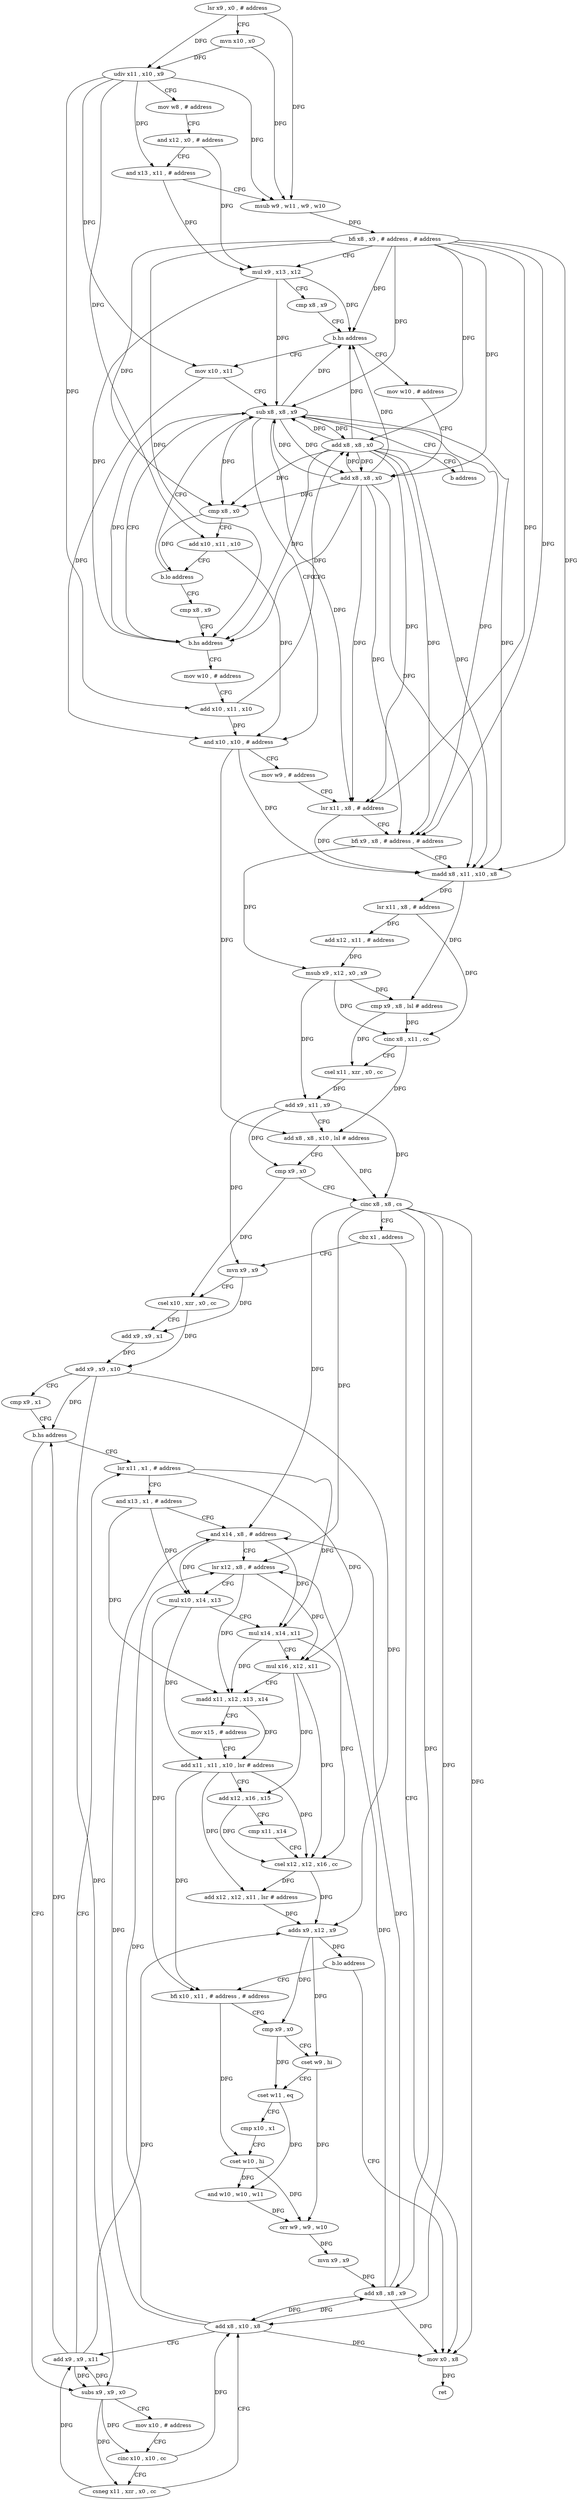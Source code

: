digraph "func" {
"4219580" [label = "lsr x9 , x0 , # address" ]
"4219584" [label = "mvn x10 , x0" ]
"4219588" [label = "udiv x11 , x10 , x9" ]
"4219592" [label = "mov w8 , # address" ]
"4219596" [label = "and x12 , x0 , # address" ]
"4219600" [label = "and x13 , x11 , # address" ]
"4219604" [label = "msub w9 , w11 , w9 , w10" ]
"4219608" [label = "bfi x8 , x9 , # address , # address" ]
"4219612" [label = "mul x9 , x13 , x12" ]
"4219616" [label = "cmp x8 , x9" ]
"4219620" [label = "b.hs address" ]
"4219668" [label = "mov x10 , x11" ]
"4219624" [label = "mov w10 , # address" ]
"4219672" [label = "sub x8 , x8 , x9" ]
"4219628" [label = "add x8 , x8 , x0" ]
"4219632" [label = "cmp x8 , x0" ]
"4219636" [label = "add x10 , x11 , x10" ]
"4219640" [label = "b.lo address" ]
"4219644" [label = "cmp x8 , x9" ]
"4219892" [label = "mov x0 , x8" ]
"4219896" [label = "ret" ]
"4219740" [label = "mvn x9 , x9" ]
"4219744" [label = "csel x10 , xzr , x0 , cc" ]
"4219748" [label = "add x9 , x9 , x1" ]
"4219752" [label = "add x9 , x9 , x10" ]
"4219756" [label = "cmp x9 , x1" ]
"4219760" [label = "b.hs address" ]
"4219788" [label = "lsr x11 , x1 , # address" ]
"4219764" [label = "subs x9 , x9 , x0" ]
"4219676" [label = "and x10 , x10 , # address" ]
"4219680" [label = "mov w9 , # address" ]
"4219684" [label = "lsr x11 , x8 , # address" ]
"4219688" [label = "bfi x9 , x8 , # address , # address" ]
"4219692" [label = "madd x8 , x11 , x10 , x8" ]
"4219696" [label = "lsr x11 , x8 , # address" ]
"4219700" [label = "add x12 , x11 , # address" ]
"4219704" [label = "msub x9 , x12 , x0 , x9" ]
"4219708" [label = "cmp x9 , x8 , lsl # address" ]
"4219712" [label = "cinc x8 , x11 , cc" ]
"4219716" [label = "csel x11 , xzr , x0 , cc" ]
"4219720" [label = "add x9 , x11 , x9" ]
"4219724" [label = "add x8 , x8 , x10 , lsl # address" ]
"4219728" [label = "cmp x9 , x0" ]
"4219732" [label = "cinc x8 , x8 , cs" ]
"4219736" [label = "cbz x1 , address" ]
"4219648" [label = "b.hs address" ]
"4219652" [label = "mov w10 , # address" ]
"4219792" [label = "and x13 , x1 , # address" ]
"4219796" [label = "and x14 , x8 , # address" ]
"4219800" [label = "lsr x12 , x8 , # address" ]
"4219804" [label = "mul x10 , x14 , x13" ]
"4219808" [label = "mul x14 , x14 , x11" ]
"4219812" [label = "mul x16 , x12 , x11" ]
"4219816" [label = "madd x11 , x12 , x13 , x14" ]
"4219820" [label = "mov x15 , # address" ]
"4219824" [label = "add x11 , x11 , x10 , lsr # address" ]
"4219828" [label = "add x12 , x16 , x15" ]
"4219832" [label = "cmp x11 , x14" ]
"4219836" [label = "csel x12 , x12 , x16 , cc" ]
"4219840" [label = "add x12 , x12 , x11 , lsr # address" ]
"4219844" [label = "adds x9 , x12 , x9" ]
"4219848" [label = "b.lo address" ]
"4219852" [label = "bfi x10 , x11 , # address , # address" ]
"4219768" [label = "mov x10 , # address" ]
"4219772" [label = "cinc x10 , x10 , cc" ]
"4219776" [label = "csneg x11 , xzr , x0 , cc" ]
"4219780" [label = "add x8 , x10 , x8" ]
"4219784" [label = "add x9 , x9 , x11" ]
"4219656" [label = "add x10 , x11 , x10" ]
"4219660" [label = "add x8 , x8 , x0" ]
"4219664" [label = "b address" ]
"4219856" [label = "cmp x9 , x0" ]
"4219860" [label = "cset w9 , hi" ]
"4219864" [label = "cset w11 , eq" ]
"4219868" [label = "cmp x10 , x1" ]
"4219872" [label = "cset w10 , hi" ]
"4219876" [label = "and w10 , w10 , w11" ]
"4219880" [label = "orr w9 , w9 , w10" ]
"4219884" [label = "mvn x9 , x9" ]
"4219888" [label = "add x8 , x8 , x9" ]
"4219580" -> "4219584" [ label = "CFG" ]
"4219580" -> "4219588" [ label = "DFG" ]
"4219580" -> "4219604" [ label = "DFG" ]
"4219584" -> "4219588" [ label = "DFG" ]
"4219584" -> "4219604" [ label = "DFG" ]
"4219588" -> "4219592" [ label = "CFG" ]
"4219588" -> "4219600" [ label = "DFG" ]
"4219588" -> "4219604" [ label = "DFG" ]
"4219588" -> "4219668" [ label = "DFG" ]
"4219588" -> "4219636" [ label = "DFG" ]
"4219588" -> "4219656" [ label = "DFG" ]
"4219592" -> "4219596" [ label = "CFG" ]
"4219596" -> "4219600" [ label = "CFG" ]
"4219596" -> "4219612" [ label = "DFG" ]
"4219600" -> "4219604" [ label = "CFG" ]
"4219600" -> "4219612" [ label = "DFG" ]
"4219604" -> "4219608" [ label = "DFG" ]
"4219608" -> "4219612" [ label = "CFG" ]
"4219608" -> "4219620" [ label = "DFG" ]
"4219608" -> "4219628" [ label = "DFG" ]
"4219608" -> "4219632" [ label = "DFG" ]
"4219608" -> "4219672" [ label = "DFG" ]
"4219608" -> "4219684" [ label = "DFG" ]
"4219608" -> "4219688" [ label = "DFG" ]
"4219608" -> "4219692" [ label = "DFG" ]
"4219608" -> "4219648" [ label = "DFG" ]
"4219608" -> "4219660" [ label = "DFG" ]
"4219612" -> "4219616" [ label = "CFG" ]
"4219612" -> "4219620" [ label = "DFG" ]
"4219612" -> "4219672" [ label = "DFG" ]
"4219612" -> "4219648" [ label = "DFG" ]
"4219616" -> "4219620" [ label = "CFG" ]
"4219620" -> "4219668" [ label = "CFG" ]
"4219620" -> "4219624" [ label = "CFG" ]
"4219668" -> "4219672" [ label = "CFG" ]
"4219668" -> "4219676" [ label = "DFG" ]
"4219624" -> "4219628" [ label = "CFG" ]
"4219672" -> "4219676" [ label = "CFG" ]
"4219672" -> "4219620" [ label = "DFG" ]
"4219672" -> "4219628" [ label = "DFG" ]
"4219672" -> "4219632" [ label = "DFG" ]
"4219672" -> "4219684" [ label = "DFG" ]
"4219672" -> "4219688" [ label = "DFG" ]
"4219672" -> "4219692" [ label = "DFG" ]
"4219672" -> "4219648" [ label = "DFG" ]
"4219672" -> "4219660" [ label = "DFG" ]
"4219628" -> "4219632" [ label = "DFG" ]
"4219628" -> "4219620" [ label = "DFG" ]
"4219628" -> "4219672" [ label = "DFG" ]
"4219628" -> "4219684" [ label = "DFG" ]
"4219628" -> "4219688" [ label = "DFG" ]
"4219628" -> "4219692" [ label = "DFG" ]
"4219628" -> "4219648" [ label = "DFG" ]
"4219628" -> "4219660" [ label = "DFG" ]
"4219632" -> "4219636" [ label = "CFG" ]
"4219632" -> "4219640" [ label = "DFG" ]
"4219636" -> "4219640" [ label = "CFG" ]
"4219636" -> "4219676" [ label = "DFG" ]
"4219640" -> "4219672" [ label = "CFG" ]
"4219640" -> "4219644" [ label = "CFG" ]
"4219644" -> "4219648" [ label = "CFG" ]
"4219892" -> "4219896" [ label = "DFG" ]
"4219740" -> "4219744" [ label = "CFG" ]
"4219740" -> "4219748" [ label = "DFG" ]
"4219744" -> "4219748" [ label = "CFG" ]
"4219744" -> "4219752" [ label = "DFG" ]
"4219748" -> "4219752" [ label = "DFG" ]
"4219752" -> "4219756" [ label = "CFG" ]
"4219752" -> "4219760" [ label = "DFG" ]
"4219752" -> "4219764" [ label = "DFG" ]
"4219752" -> "4219844" [ label = "DFG" ]
"4219756" -> "4219760" [ label = "CFG" ]
"4219760" -> "4219788" [ label = "CFG" ]
"4219760" -> "4219764" [ label = "CFG" ]
"4219788" -> "4219792" [ label = "CFG" ]
"4219788" -> "4219808" [ label = "DFG" ]
"4219788" -> "4219812" [ label = "DFG" ]
"4219764" -> "4219768" [ label = "CFG" ]
"4219764" -> "4219784" [ label = "DFG" ]
"4219764" -> "4219772" [ label = "DFG" ]
"4219764" -> "4219776" [ label = "DFG" ]
"4219676" -> "4219680" [ label = "CFG" ]
"4219676" -> "4219692" [ label = "DFG" ]
"4219676" -> "4219724" [ label = "DFG" ]
"4219680" -> "4219684" [ label = "CFG" ]
"4219684" -> "4219688" [ label = "CFG" ]
"4219684" -> "4219692" [ label = "DFG" ]
"4219688" -> "4219692" [ label = "CFG" ]
"4219688" -> "4219704" [ label = "DFG" ]
"4219692" -> "4219696" [ label = "DFG" ]
"4219692" -> "4219708" [ label = "DFG" ]
"4219696" -> "4219700" [ label = "DFG" ]
"4219696" -> "4219712" [ label = "DFG" ]
"4219700" -> "4219704" [ label = "DFG" ]
"4219704" -> "4219708" [ label = "DFG" ]
"4219704" -> "4219712" [ label = "DFG" ]
"4219704" -> "4219720" [ label = "DFG" ]
"4219708" -> "4219712" [ label = "DFG" ]
"4219708" -> "4219716" [ label = "DFG" ]
"4219712" -> "4219716" [ label = "CFG" ]
"4219712" -> "4219724" [ label = "DFG" ]
"4219716" -> "4219720" [ label = "DFG" ]
"4219720" -> "4219724" [ label = "CFG" ]
"4219720" -> "4219728" [ label = "DFG" ]
"4219720" -> "4219732" [ label = "DFG" ]
"4219720" -> "4219740" [ label = "DFG" ]
"4219724" -> "4219728" [ label = "CFG" ]
"4219724" -> "4219732" [ label = "DFG" ]
"4219728" -> "4219732" [ label = "CFG" ]
"4219728" -> "4219744" [ label = "DFG" ]
"4219732" -> "4219736" [ label = "CFG" ]
"4219732" -> "4219892" [ label = "DFG" ]
"4219732" -> "4219796" [ label = "DFG" ]
"4219732" -> "4219800" [ label = "DFG" ]
"4219732" -> "4219780" [ label = "DFG" ]
"4219732" -> "4219888" [ label = "DFG" ]
"4219736" -> "4219892" [ label = "CFG" ]
"4219736" -> "4219740" [ label = "CFG" ]
"4219648" -> "4219672" [ label = "CFG" ]
"4219648" -> "4219652" [ label = "CFG" ]
"4219652" -> "4219656" [ label = "CFG" ]
"4219792" -> "4219796" [ label = "CFG" ]
"4219792" -> "4219804" [ label = "DFG" ]
"4219792" -> "4219816" [ label = "DFG" ]
"4219796" -> "4219800" [ label = "CFG" ]
"4219796" -> "4219804" [ label = "DFG" ]
"4219796" -> "4219808" [ label = "DFG" ]
"4219800" -> "4219804" [ label = "CFG" ]
"4219800" -> "4219812" [ label = "DFG" ]
"4219800" -> "4219816" [ label = "DFG" ]
"4219804" -> "4219808" [ label = "CFG" ]
"4219804" -> "4219824" [ label = "DFG" ]
"4219804" -> "4219852" [ label = "DFG" ]
"4219808" -> "4219812" [ label = "CFG" ]
"4219808" -> "4219816" [ label = "DFG" ]
"4219808" -> "4219836" [ label = "DFG" ]
"4219812" -> "4219816" [ label = "CFG" ]
"4219812" -> "4219828" [ label = "DFG" ]
"4219812" -> "4219836" [ label = "DFG" ]
"4219816" -> "4219820" [ label = "CFG" ]
"4219816" -> "4219824" [ label = "DFG" ]
"4219820" -> "4219824" [ label = "CFG" ]
"4219824" -> "4219828" [ label = "CFG" ]
"4219824" -> "4219836" [ label = "DFG" ]
"4219824" -> "4219840" [ label = "DFG" ]
"4219824" -> "4219852" [ label = "DFG" ]
"4219828" -> "4219832" [ label = "CFG" ]
"4219828" -> "4219836" [ label = "DFG" ]
"4219832" -> "4219836" [ label = "CFG" ]
"4219836" -> "4219840" [ label = "DFG" ]
"4219836" -> "4219844" [ label = "DFG" ]
"4219840" -> "4219844" [ label = "DFG" ]
"4219844" -> "4219848" [ label = "DFG" ]
"4219844" -> "4219856" [ label = "DFG" ]
"4219844" -> "4219860" [ label = "DFG" ]
"4219848" -> "4219892" [ label = "CFG" ]
"4219848" -> "4219852" [ label = "CFG" ]
"4219852" -> "4219856" [ label = "CFG" ]
"4219852" -> "4219872" [ label = "DFG" ]
"4219768" -> "4219772" [ label = "CFG" ]
"4219772" -> "4219776" [ label = "CFG" ]
"4219772" -> "4219780" [ label = "DFG" ]
"4219776" -> "4219780" [ label = "CFG" ]
"4219776" -> "4219784" [ label = "DFG" ]
"4219780" -> "4219784" [ label = "CFG" ]
"4219780" -> "4219892" [ label = "DFG" ]
"4219780" -> "4219796" [ label = "DFG" ]
"4219780" -> "4219800" [ label = "DFG" ]
"4219780" -> "4219888" [ label = "DFG" ]
"4219784" -> "4219788" [ label = "CFG" ]
"4219784" -> "4219764" [ label = "DFG" ]
"4219784" -> "4219844" [ label = "DFG" ]
"4219784" -> "4219760" [ label = "DFG" ]
"4219656" -> "4219660" [ label = "CFG" ]
"4219656" -> "4219676" [ label = "DFG" ]
"4219660" -> "4219664" [ label = "CFG" ]
"4219660" -> "4219684" [ label = "DFG" ]
"4219660" -> "4219688" [ label = "DFG" ]
"4219660" -> "4219620" [ label = "DFG" ]
"4219660" -> "4219628" [ label = "DFG" ]
"4219660" -> "4219632" [ label = "DFG" ]
"4219660" -> "4219672" [ label = "DFG" ]
"4219660" -> "4219692" [ label = "DFG" ]
"4219660" -> "4219648" [ label = "DFG" ]
"4219664" -> "4219672" [ label = "CFG" ]
"4219856" -> "4219860" [ label = "CFG" ]
"4219856" -> "4219864" [ label = "DFG" ]
"4219860" -> "4219864" [ label = "CFG" ]
"4219860" -> "4219880" [ label = "DFG" ]
"4219864" -> "4219868" [ label = "CFG" ]
"4219864" -> "4219876" [ label = "DFG" ]
"4219868" -> "4219872" [ label = "CFG" ]
"4219872" -> "4219876" [ label = "DFG" ]
"4219872" -> "4219880" [ label = "DFG" ]
"4219876" -> "4219880" [ label = "DFG" ]
"4219880" -> "4219884" [ label = "DFG" ]
"4219884" -> "4219888" [ label = "DFG" ]
"4219888" -> "4219892" [ label = "DFG" ]
"4219888" -> "4219796" [ label = "DFG" ]
"4219888" -> "4219800" [ label = "DFG" ]
"4219888" -> "4219780" [ label = "DFG" ]
}
